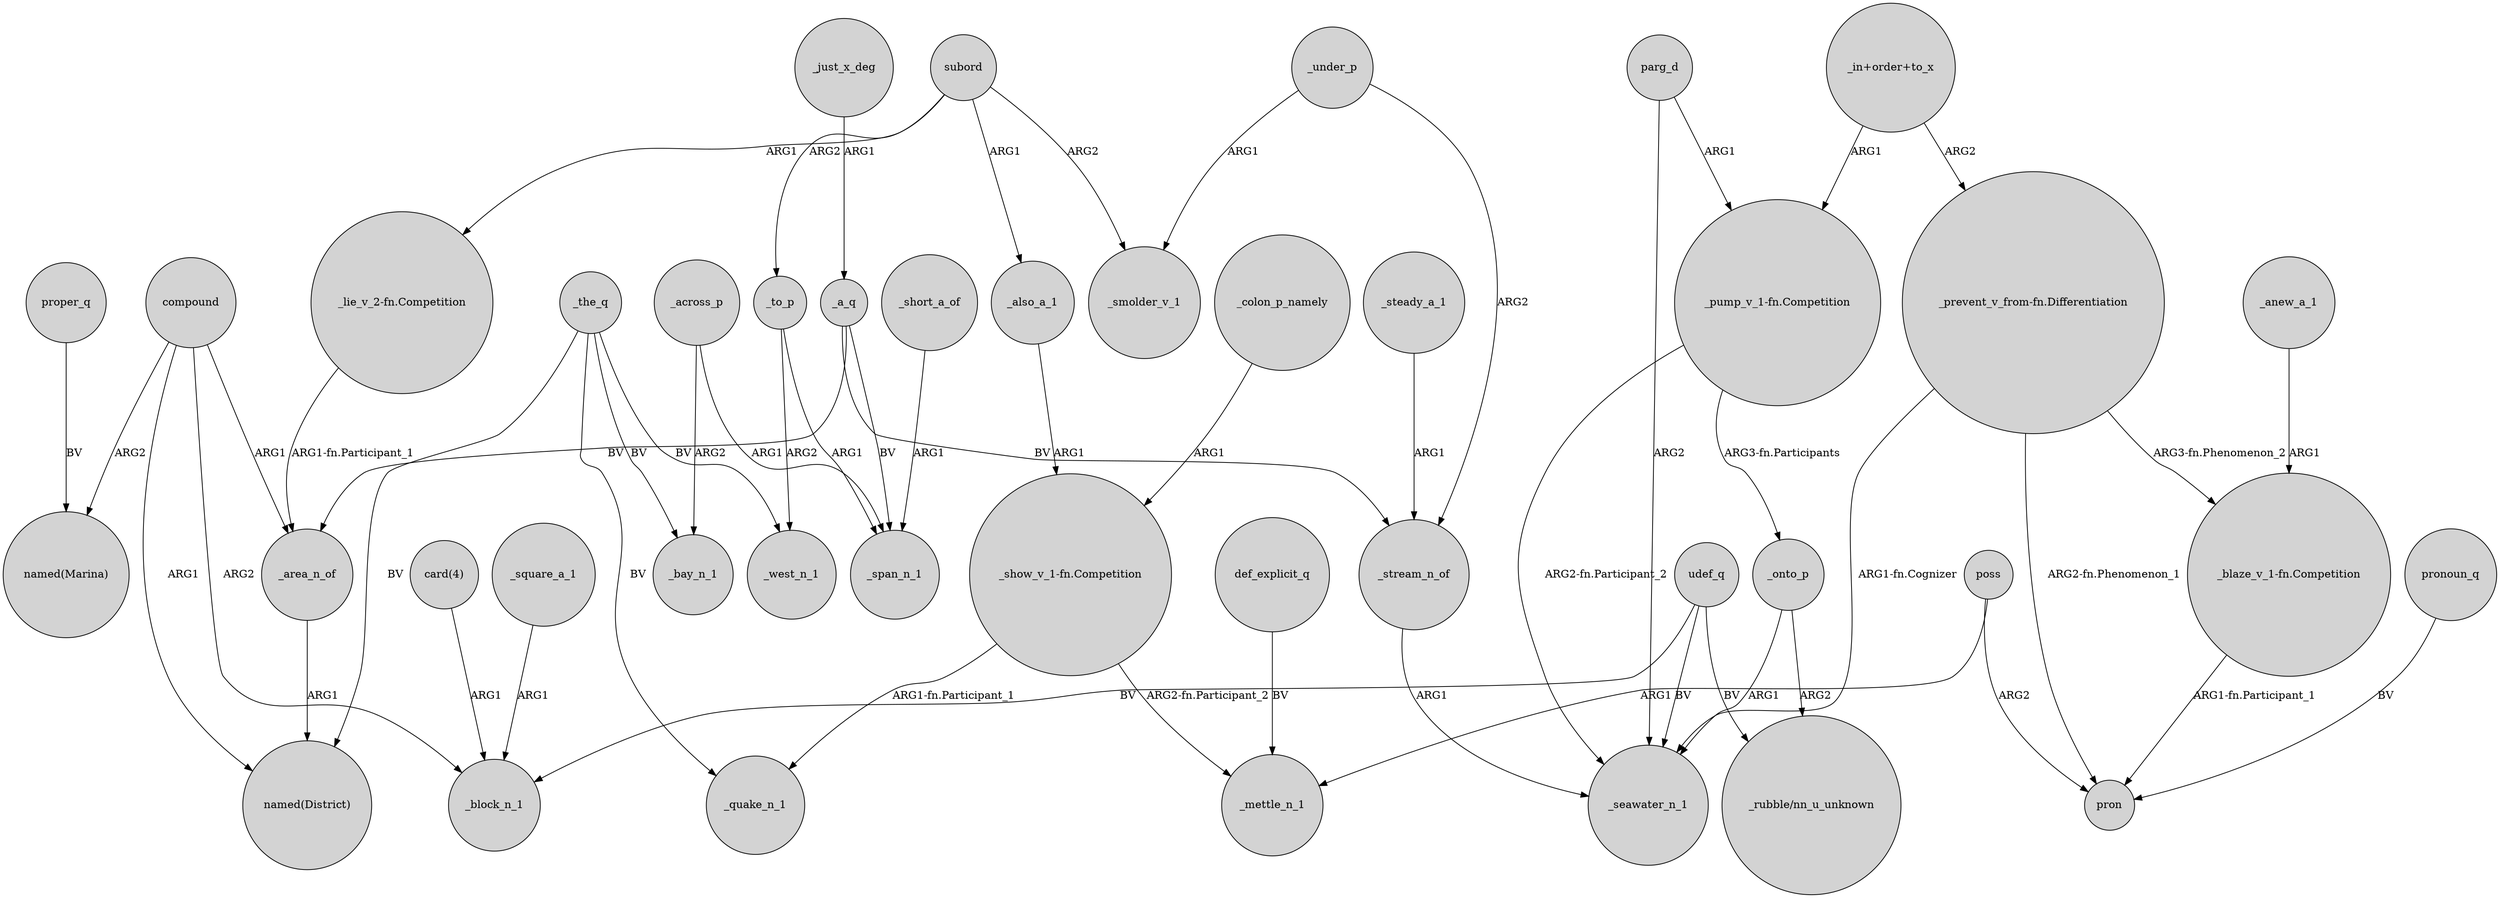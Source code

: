 digraph {
	node [shape=circle style=filled]
	_square_a_1 -> _block_n_1 [label=ARG1]
	_stream_n_of -> _seawater_n_1 [label=ARG1]
	subord -> _smolder_v_1 [label=ARG2]
	subord -> "_lie_v_2-fn.Competition" [label=ARG1]
	_just_x_deg -> _a_q [label=ARG1]
	"_lie_v_2-fn.Competition" -> _area_n_of [label="ARG1-fn.Participant_1"]
	_the_q -> "named(District)" [label=BV]
	_onto_p -> _seawater_n_1 [label=ARG1]
	parg_d -> _seawater_n_1 [label=ARG2]
	"_prevent_v_from-fn.Differentiation" -> pron [label="ARG2-fn.Phenomenon_1"]
	_the_q -> _quake_n_1 [label=BV]
	_under_p -> _smolder_v_1 [label=ARG1]
	compound -> "named(Marina)" [label=ARG2]
	_under_p -> _stream_n_of [label=ARG2]
	_a_q -> _area_n_of [label=BV]
	"_prevent_v_from-fn.Differentiation" -> "_blaze_v_1-fn.Competition" [label="ARG3-fn.Phenomenon_2"]
	"_in+order+to_x" -> "_prevent_v_from-fn.Differentiation" [label=ARG2]
	_colon_p_namely -> "_show_v_1-fn.Competition" [label=ARG1]
	_to_p -> _west_n_1 [label=ARG2]
	"_prevent_v_from-fn.Differentiation" -> _seawater_n_1 [label="ARG1-fn.Cognizer"]
	proper_q -> "named(Marina)" [label=BV]
	"card(4)" -> _block_n_1 [label=ARG1]
	def_explicit_q -> _mettle_n_1 [label=BV]
	_short_a_of -> _span_n_1 [label=ARG1]
	_also_a_1 -> "_show_v_1-fn.Competition" [label=ARG1]
	"_blaze_v_1-fn.Competition" -> pron [label="ARG1-fn.Participant_1"]
	pronoun_q -> pron [label=BV]
	_a_q -> _stream_n_of [label=BV]
	_area_n_of -> "named(District)" [label=ARG1]
	udef_q -> _seawater_n_1 [label=BV]
	poss -> pron [label=ARG2]
	parg_d -> "_pump_v_1-fn.Competition" [label=ARG1]
	compound -> _area_n_of [label=ARG1]
	poss -> _mettle_n_1 [label=ARG1]
	_across_p -> _bay_n_1 [label=ARG2]
	_steady_a_1 -> _stream_n_of [label=ARG1]
	udef_q -> "_rubble/nn_u_unknown" [label=BV]
	udef_q -> _block_n_1 [label=BV]
	_across_p -> _span_n_1 [label=ARG1]
	_a_q -> _span_n_1 [label=BV]
	compound -> "named(District)" [label=ARG1]
	subord -> _to_p [label=ARG2]
	_anew_a_1 -> "_blaze_v_1-fn.Competition" [label=ARG1]
	"_pump_v_1-fn.Competition" -> _onto_p [label="ARG3-fn.Participants"]
	_the_q -> _bay_n_1 [label=BV]
	"_show_v_1-fn.Competition" -> _quake_n_1 [label="ARG1-fn.Participant_1"]
	"_pump_v_1-fn.Competition" -> _seawater_n_1 [label="ARG2-fn.Participant_2"]
	subord -> _also_a_1 [label=ARG1]
	_the_q -> _west_n_1 [label=BV]
	"_in+order+to_x" -> "_pump_v_1-fn.Competition" [label=ARG1]
	_onto_p -> "_rubble/nn_u_unknown" [label=ARG2]
	compound -> _block_n_1 [label=ARG2]
	_to_p -> _span_n_1 [label=ARG1]
	"_show_v_1-fn.Competition" -> _mettle_n_1 [label="ARG2-fn.Participant_2"]
}
